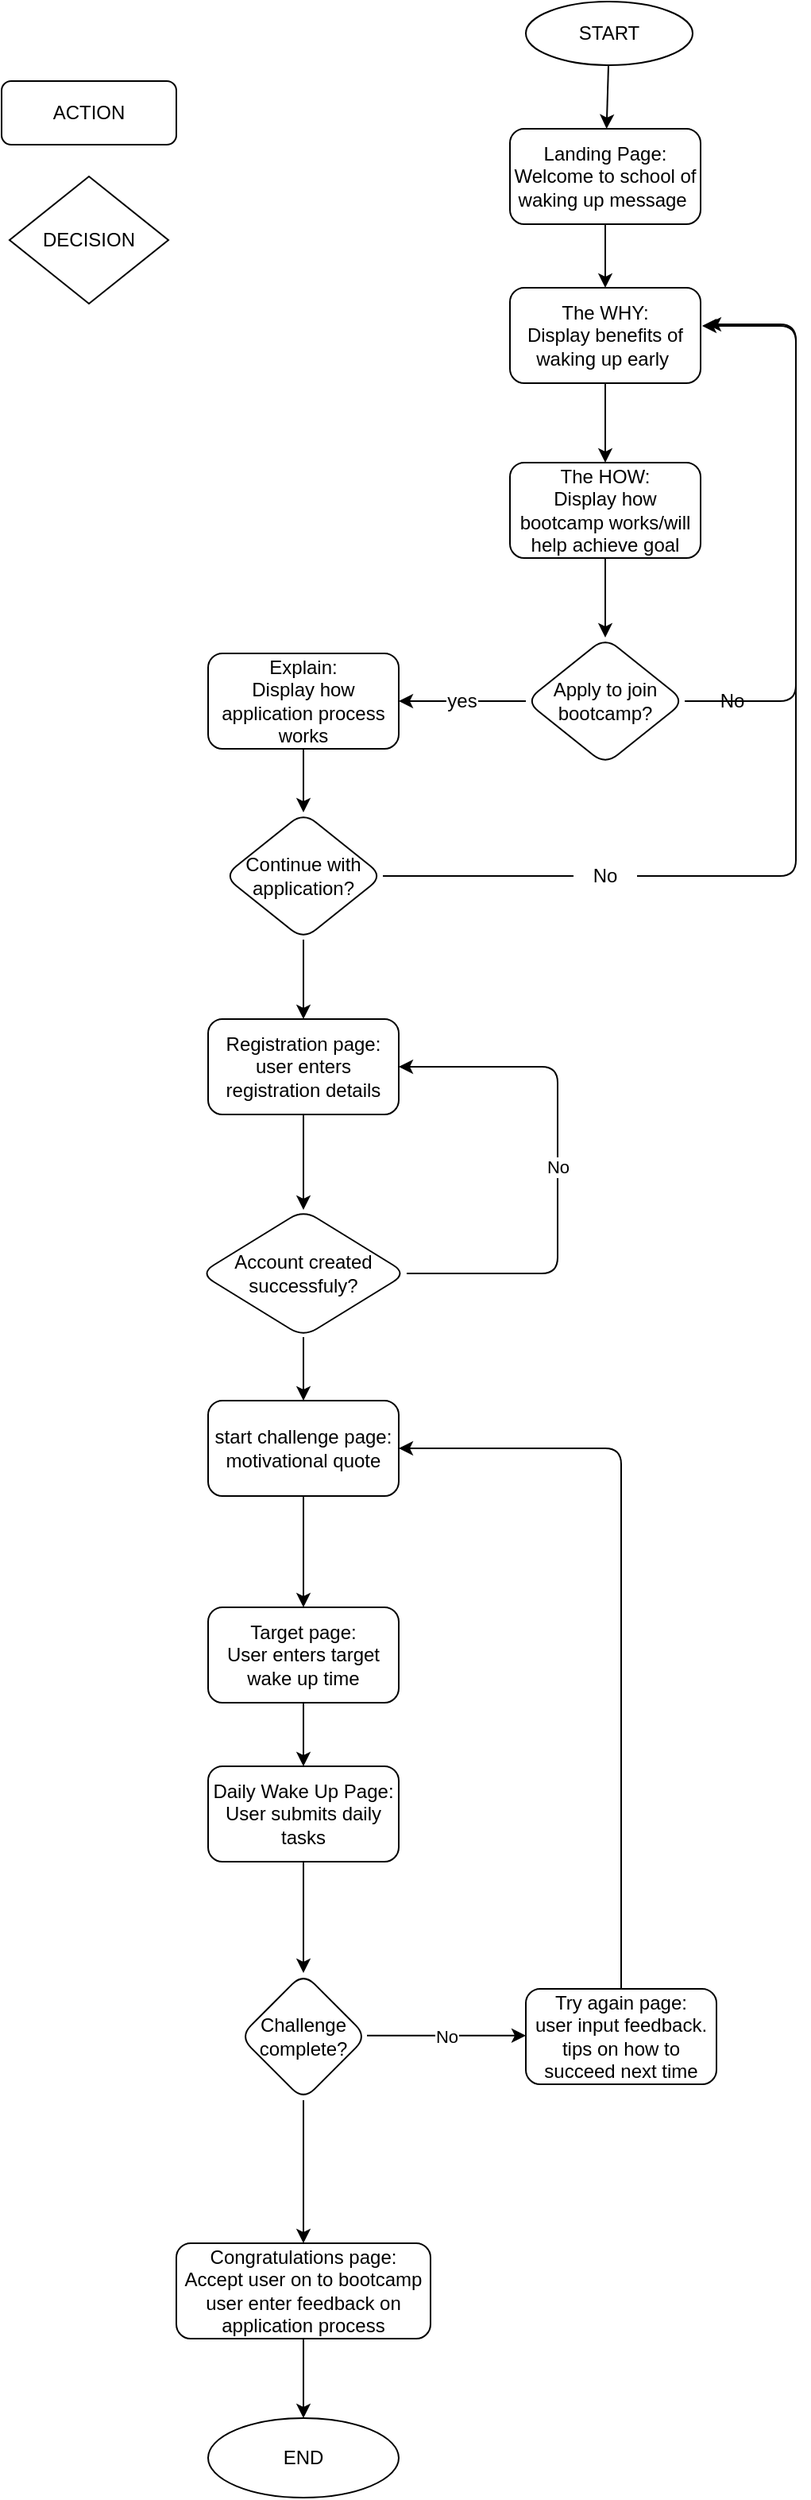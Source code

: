 <mxfile>
    <diagram id="o4IOhiljMtjZUme1rRjs" name="Page-1">
        <mxGraphModel dx="1255" dy="1996" grid="1" gridSize="10" guides="1" tooltips="1" connect="1" arrows="1" fold="1" page="1" pageScale="1" pageWidth="850" pageHeight="1100" math="0" shadow="0">
            <root>
                <mxCell id="0"/>
                <mxCell id="1" parent="0"/>
                <mxCell id="4" value="" style="edgeStyle=none;html=1;" parent="1" source="2" target="3" edge="1">
                    <mxGeometry relative="1" as="geometry"/>
                </mxCell>
                <mxCell id="2" value="Landing Page:&lt;br&gt;Welcome to school of waking up message&amp;nbsp;" style="rounded=1;whiteSpace=wrap;html=1;" parent="1" vertex="1">
                    <mxGeometry x="340" y="50" width="120" height="60" as="geometry"/>
                </mxCell>
                <mxCell id="3" value="The WHY:&lt;br&gt;Display benefits of waking up early&amp;nbsp;" style="whiteSpace=wrap;html=1;rounded=1;" parent="1" vertex="1">
                    <mxGeometry x="340" y="150" width="120" height="60" as="geometry"/>
                </mxCell>
                <mxCell id="5" value="ACTION" style="rounded=1;whiteSpace=wrap;html=1;" parent="1" vertex="1">
                    <mxGeometry x="20" y="20" width="110" height="40" as="geometry"/>
                </mxCell>
                <mxCell id="6" value="DECISION" style="rhombus;whiteSpace=wrap;html=1;" parent="1" vertex="1">
                    <mxGeometry x="25" y="80" width="100" height="80" as="geometry"/>
                </mxCell>
                <mxCell id="21" value="" style="edgeStyle=none;html=1;startArrow=none;" parent="1" source="24" edge="1">
                    <mxGeometry relative="1" as="geometry">
                        <mxPoint x="270" y="410" as="targetPoint"/>
                    </mxGeometry>
                </mxCell>
                <mxCell id="9" value="Apply to join bootcamp?" style="rhombus;whiteSpace=wrap;html=1;rounded=1;" parent="1" vertex="1">
                    <mxGeometry x="350" y="370" width="100" height="80" as="geometry"/>
                </mxCell>
                <mxCell id="13" value="No" style="text;html=1;strokeColor=none;fillColor=none;align=center;verticalAlign=middle;whiteSpace=wrap;rounded=0;" parent="1" vertex="1">
                    <mxGeometry x="450" y="395" width="60" height="30" as="geometry"/>
                </mxCell>
                <mxCell id="16" value="" style="endArrow=classic;html=1;exitX=1;exitY=0.5;exitDx=0;exitDy=0;entryX=1.008;entryY=0.4;entryDx=0;entryDy=0;entryPerimeter=0;" parent="1" source="9" target="3" edge="1">
                    <mxGeometry width="50" height="50" relative="1" as="geometry">
                        <mxPoint x="420" y="390" as="sourcePoint"/>
                        <mxPoint x="470" y="340" as="targetPoint"/>
                        <Array as="points">
                            <mxPoint x="520" y="410"/>
                            <mxPoint x="520" y="174"/>
                        </Array>
                    </mxGeometry>
                </mxCell>
                <mxCell id="17" value="The HOW:&lt;br&gt;Display how bootcamp works/will help achieve goal" style="rounded=1;whiteSpace=wrap;html=1;" parent="1" vertex="1">
                    <mxGeometry x="340" y="260" width="120" height="60" as="geometry"/>
                </mxCell>
                <mxCell id="18" value="" style="endArrow=classic;html=1;entryX=0.5;entryY=0;entryDx=0;entryDy=0;exitX=0.5;exitY=1;exitDx=0;exitDy=0;" parent="1" source="3" target="17" edge="1">
                    <mxGeometry width="50" height="50" relative="1" as="geometry">
                        <mxPoint x="420" y="210" as="sourcePoint"/>
                        <mxPoint x="470" y="160" as="targetPoint"/>
                    </mxGeometry>
                </mxCell>
                <mxCell id="19" value="" style="endArrow=classic;html=1;exitX=0.5;exitY=1;exitDx=0;exitDy=0;entryX=0.5;entryY=0;entryDx=0;entryDy=0;" parent="1" source="17" target="9" edge="1">
                    <mxGeometry width="50" height="50" relative="1" as="geometry">
                        <mxPoint x="420" y="280" as="sourcePoint"/>
                        <mxPoint x="470" y="230" as="targetPoint"/>
                    </mxGeometry>
                </mxCell>
                <mxCell id="22" value="Explain:&lt;br&gt;Display how application process works" style="rounded=1;whiteSpace=wrap;html=1;" vertex="1" parent="1">
                    <mxGeometry x="150" y="380" width="120" height="60" as="geometry"/>
                </mxCell>
                <mxCell id="25" value="" style="edgeStyle=none;html=1;endArrow=none;" edge="1" parent="1" source="9" target="24">
                    <mxGeometry relative="1" as="geometry">
                        <mxPoint x="270" y="410" as="targetPoint"/>
                        <mxPoint x="350" y="410" as="sourcePoint"/>
                    </mxGeometry>
                </mxCell>
                <mxCell id="24" value="yes" style="text;html=1;strokeColor=none;fillColor=none;align=center;verticalAlign=middle;whiteSpace=wrap;rounded=0;" vertex="1" parent="1">
                    <mxGeometry x="300" y="395" width="20" height="30" as="geometry"/>
                </mxCell>
                <mxCell id="36" value="" style="edgeStyle=none;html=1;" edge="1" parent="1" source="27" target="35">
                    <mxGeometry relative="1" as="geometry"/>
                </mxCell>
                <mxCell id="27" value="Continue with application?" style="rhombus;whiteSpace=wrap;html=1;rounded=1;" vertex="1" parent="1">
                    <mxGeometry x="160" y="480" width="100" height="80" as="geometry"/>
                </mxCell>
                <mxCell id="28" value="" style="endArrow=classic;html=1;exitX=0.5;exitY=1;exitDx=0;exitDy=0;" edge="1" parent="1" source="22" target="27">
                    <mxGeometry width="50" height="50" relative="1" as="geometry">
                        <mxPoint x="400" y="460" as="sourcePoint"/>
                        <mxPoint x="450" y="410" as="targetPoint"/>
                    </mxGeometry>
                </mxCell>
                <mxCell id="29" value="" style="endArrow=classic;html=1;entryX=1.033;entryY=0.383;entryDx=0;entryDy=0;entryPerimeter=0;startArrow=none;" edge="1" parent="1" target="3">
                    <mxGeometry width="50" height="50" relative="1" as="geometry">
                        <mxPoint x="420" y="520" as="sourcePoint"/>
                        <mxPoint x="520" y="110" as="targetPoint"/>
                        <Array as="points">
                            <mxPoint x="520" y="520"/>
                            <mxPoint x="520" y="173"/>
                        </Array>
                    </mxGeometry>
                </mxCell>
                <mxCell id="32" value="" style="endArrow=none;html=1;" edge="1" parent="1">
                    <mxGeometry width="50" height="50" relative="1" as="geometry">
                        <mxPoint x="260" y="520" as="sourcePoint"/>
                        <mxPoint x="380" y="520" as="targetPoint"/>
                        <Array as="points"/>
                    </mxGeometry>
                </mxCell>
                <mxCell id="30" value="No" style="text;html=1;strokeColor=none;fillColor=none;align=center;verticalAlign=middle;whiteSpace=wrap;rounded=0;" vertex="1" parent="1">
                    <mxGeometry x="385" y="505" width="30" height="30" as="geometry"/>
                </mxCell>
                <mxCell id="34" value="" style="edgeStyle=none;html=1;" edge="1" parent="1" source="33" target="2">
                    <mxGeometry relative="1" as="geometry"/>
                </mxCell>
                <mxCell id="33" value="START" style="ellipse;whiteSpace=wrap;html=1;" vertex="1" parent="1">
                    <mxGeometry x="350" y="-30" width="105" height="40" as="geometry"/>
                </mxCell>
                <mxCell id="38" value="" style="edgeStyle=none;html=1;" edge="1" parent="1" source="35" target="37">
                    <mxGeometry relative="1" as="geometry"/>
                </mxCell>
                <mxCell id="35" value="Registration page: user enters registration details" style="whiteSpace=wrap;html=1;rounded=1;" vertex="1" parent="1">
                    <mxGeometry x="150" y="610" width="120" height="60" as="geometry"/>
                </mxCell>
                <mxCell id="59" value="" style="edgeStyle=none;html=1;" edge="1" parent="1" source="37" target="58">
                    <mxGeometry relative="1" as="geometry"/>
                </mxCell>
                <mxCell id="37" value="Account created successfuly?" style="rhombus;whiteSpace=wrap;html=1;rounded=1;" vertex="1" parent="1">
                    <mxGeometry x="145" y="730" width="130" height="80" as="geometry"/>
                </mxCell>
                <mxCell id="41" value="" style="endArrow=classic;html=1;exitX=1;exitY=0.5;exitDx=0;exitDy=0;entryX=1;entryY=0.5;entryDx=0;entryDy=0;" edge="1" parent="1" source="37" target="35">
                    <mxGeometry relative="1" as="geometry">
                        <mxPoint x="230" y="810" as="sourcePoint"/>
                        <mxPoint x="275" y="710" as="targetPoint"/>
                        <Array as="points">
                            <mxPoint x="370" y="770"/>
                            <mxPoint x="370" y="640"/>
                        </Array>
                    </mxGeometry>
                </mxCell>
                <mxCell id="42" value="No" style="edgeLabel;resizable=0;html=1;align=center;verticalAlign=middle;" connectable="0" vertex="1" parent="41">
                    <mxGeometry relative="1" as="geometry"/>
                </mxCell>
                <mxCell id="48" value="" style="edgeStyle=none;html=1;" edge="1" parent="1" source="43" target="45">
                    <mxGeometry relative="1" as="geometry"/>
                </mxCell>
                <mxCell id="43" value="Target page:&lt;br&gt;User enters target wake up time" style="whiteSpace=wrap;html=1;rounded=1;" vertex="1" parent="1">
                    <mxGeometry x="150" y="980" width="120" height="60" as="geometry"/>
                </mxCell>
                <mxCell id="50" value="" style="edgeStyle=none;html=1;" edge="1" parent="1" source="45" target="49">
                    <mxGeometry relative="1" as="geometry"/>
                </mxCell>
                <mxCell id="45" value="Daily Wake Up Page:&lt;br&gt;User submits daily tasks" style="whiteSpace=wrap;html=1;rounded=1;" vertex="1" parent="1">
                    <mxGeometry x="150" y="1080" width="120" height="60" as="geometry"/>
                </mxCell>
                <mxCell id="53" value="" style="edgeStyle=none;html=1;" edge="1" parent="1" source="49" target="52">
                    <mxGeometry relative="1" as="geometry"/>
                </mxCell>
                <mxCell id="49" value="Challenge complete?" style="rhombus;whiteSpace=wrap;html=1;rounded=1;" vertex="1" parent="1">
                    <mxGeometry x="170" y="1210" width="80" height="80" as="geometry"/>
                </mxCell>
                <mxCell id="52" value="Congratulations page:&lt;br&gt;Accept user on to bootcamp&lt;br&gt;user enter feedback on application process" style="rounded=1;whiteSpace=wrap;html=1;" vertex="1" parent="1">
                    <mxGeometry x="130" y="1380" width="160" height="60" as="geometry"/>
                </mxCell>
                <mxCell id="54" value="END" style="ellipse;whiteSpace=wrap;html=1;" vertex="1" parent="1">
                    <mxGeometry x="150" y="1490" width="120" height="50" as="geometry"/>
                </mxCell>
                <mxCell id="55" value="" style="endArrow=classic;html=1;exitX=0.5;exitY=1;exitDx=0;exitDy=0;entryX=0.5;entryY=0;entryDx=0;entryDy=0;" edge="1" parent="1" source="52" target="54">
                    <mxGeometry width="50" height="50" relative="1" as="geometry">
                        <mxPoint x="330" y="1360" as="sourcePoint"/>
                        <mxPoint x="380" y="1310" as="targetPoint"/>
                    </mxGeometry>
                </mxCell>
                <mxCell id="60" value="" style="edgeStyle=none;html=1;" edge="1" parent="1" source="58" target="43">
                    <mxGeometry relative="1" as="geometry"/>
                </mxCell>
                <mxCell id="58" value="start challenge page:&lt;br&gt;motivational quote" style="whiteSpace=wrap;html=1;rounded=1;" vertex="1" parent="1">
                    <mxGeometry x="150" y="850" width="120" height="60" as="geometry"/>
                </mxCell>
                <mxCell id="66" style="edgeStyle=none;html=1;exitX=0.75;exitY=1;exitDx=0;exitDy=0;" edge="1" parent="1" source="61">
                    <mxGeometry relative="1" as="geometry">
                        <mxPoint x="440" y="1280.471" as="targetPoint"/>
                    </mxGeometry>
                </mxCell>
                <mxCell id="61" value="Try again page:&lt;br&gt;user input feedback.&lt;br&gt;tips on how to succeed next time" style="rounded=1;whiteSpace=wrap;html=1;" vertex="1" parent="1">
                    <mxGeometry x="350" y="1220" width="120" height="60" as="geometry"/>
                </mxCell>
                <mxCell id="64" value="" style="endArrow=classic;html=1;" edge="1" parent="1">
                    <mxGeometry relative="1" as="geometry">
                        <mxPoint x="250" y="1249.41" as="sourcePoint"/>
                        <mxPoint x="350" y="1249.41" as="targetPoint"/>
                    </mxGeometry>
                </mxCell>
                <mxCell id="65" value="No" style="edgeLabel;resizable=0;html=1;align=center;verticalAlign=middle;" connectable="0" vertex="1" parent="64">
                    <mxGeometry relative="1" as="geometry"/>
                </mxCell>
                <mxCell id="67" value="" style="endArrow=classic;html=1;entryX=1;entryY=0.5;entryDx=0;entryDy=0;" edge="1" parent="1" target="58">
                    <mxGeometry width="50" height="50" relative="1" as="geometry">
                        <mxPoint x="410" y="1220" as="sourcePoint"/>
                        <mxPoint x="330" y="990" as="targetPoint"/>
                        <Array as="points">
                            <mxPoint x="410" y="880"/>
                        </Array>
                    </mxGeometry>
                </mxCell>
            </root>
        </mxGraphModel>
    </diagram>
</mxfile>
